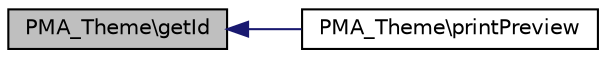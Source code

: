digraph G
{
  edge [fontname="Helvetica",fontsize="10",labelfontname="Helvetica",labelfontsize="10"];
  node [fontname="Helvetica",fontsize="10",shape=record];
  rankdir="LR";
  Node1 [label="PMA_Theme\\getId",height=0.2,width=0.4,color="black", fillcolor="grey75", style="filled" fontcolor="black"];
  Node1 -> Node2 [dir="back",color="midnightblue",fontsize="10",style="solid",fontname="Helvetica"];
  Node2 [label="PMA_Theme\\printPreview",height=0.2,width=0.4,color="black", fillcolor="white", style="filled",URL="$classPMA__Theme.html#a1ae599674e4c3e587ff79af19ced2c67",tooltip="prints out the preview for this theme"];
}
